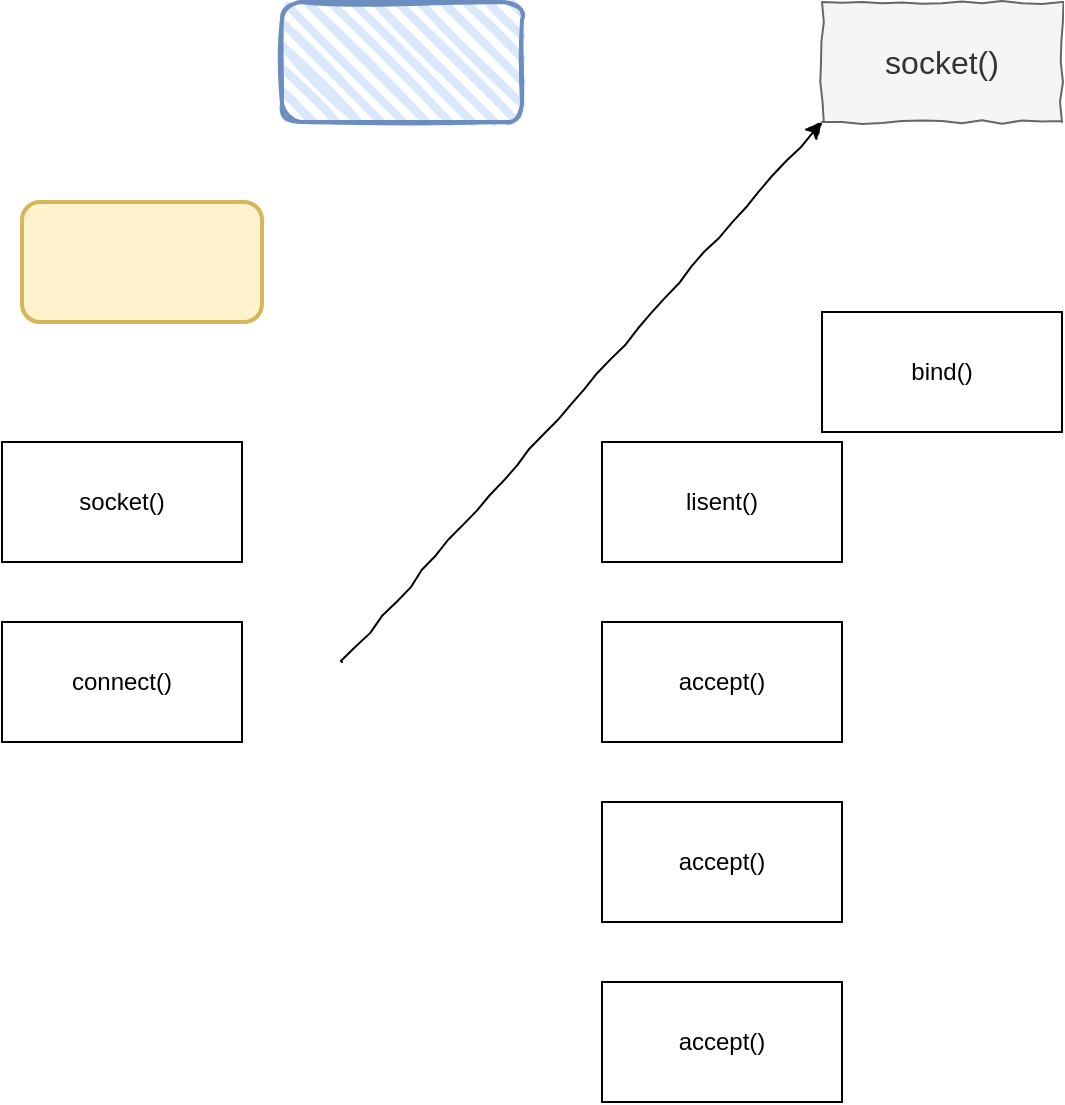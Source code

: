 <mxfile version="20.0.1" type="github">
  <diagram id="xab_-WxCl95ADfNcL_-K" name="Page-1">
    <mxGraphModel dx="1182" dy="732" grid="1" gridSize="10" guides="1" tooltips="1" connect="1" arrows="1" fold="1" page="1" pageScale="1" pageWidth="827" pageHeight="1169" math="0" shadow="0">
      <root>
        <mxCell id="0" />
        <mxCell id="1" parent="0" />
        <mxCell id="X01GNhUwHlDNzpuAlYnD-1" value="socket()" style="whiteSpace=wrap;html=1;fontSize=16;fillColor=#f5f5f5;strokeColor=#666666;fontColor=#333333;gradientColor=none;comic=1;" vertex="1" parent="1">
          <mxGeometry x="630" y="370" width="120" height="60" as="geometry" />
        </mxCell>
        <mxCell id="X01GNhUwHlDNzpuAlYnD-2" value="bind()" style="whiteSpace=wrap;html=1;" vertex="1" parent="1">
          <mxGeometry x="630" y="525" width="120" height="60" as="geometry" />
        </mxCell>
        <mxCell id="X01GNhUwHlDNzpuAlYnD-3" value="lisent()" style="whiteSpace=wrap;html=1;" vertex="1" parent="1">
          <mxGeometry x="520" y="590" width="120" height="60" as="geometry" />
        </mxCell>
        <mxCell id="X01GNhUwHlDNzpuAlYnD-4" value="accept()" style="whiteSpace=wrap;html=1;" vertex="1" parent="1">
          <mxGeometry x="520" y="680" width="120" height="60" as="geometry" />
        </mxCell>
        <mxCell id="X01GNhUwHlDNzpuAlYnD-5" value="accept()" style="whiteSpace=wrap;html=1;" vertex="1" parent="1">
          <mxGeometry x="520" y="770" width="120" height="60" as="geometry" />
        </mxCell>
        <mxCell id="X01GNhUwHlDNzpuAlYnD-6" value="accept()" style="whiteSpace=wrap;html=1;" vertex="1" parent="1">
          <mxGeometry x="520" y="860" width="120" height="60" as="geometry" />
        </mxCell>
        <mxCell id="X01GNhUwHlDNzpuAlYnD-7" value="connect()" style="whiteSpace=wrap;html=1;" vertex="1" parent="1">
          <mxGeometry x="220" y="680" width="120" height="60" as="geometry" />
        </mxCell>
        <mxCell id="X01GNhUwHlDNzpuAlYnD-8" value="socket()" style="whiteSpace=wrap;html=1;" vertex="1" parent="1">
          <mxGeometry x="220" y="590" width="120" height="60" as="geometry" />
        </mxCell>
        <mxCell id="X01GNhUwHlDNzpuAlYnD-9" value="" style="rounded=1;whiteSpace=wrap;html=1;strokeWidth=2;fillWeight=4;hachureGap=8;hachureAngle=45;fillColor=#fff2cc;fontSize=12;strokeColor=#d6b656;" vertex="1" parent="1">
          <mxGeometry x="230" y="470" width="120" height="60" as="geometry" />
        </mxCell>
        <mxCell id="X01GNhUwHlDNzpuAlYnD-12" value="" style="rounded=1;whiteSpace=wrap;html=1;strokeWidth=2;fillWeight=4;hachureGap=8;hachureAngle=45;fillColor=#dae8fc;fontSize=12;strokeColor=#6c8ebf;shadow=0;glass=0;sketch=1;fillStyle=hachure;" vertex="1" parent="1">
          <mxGeometry x="360" y="370" width="120" height="60" as="geometry" />
        </mxCell>
        <mxCell id="X01GNhUwHlDNzpuAlYnD-18" value="" style="endArrow=classic;html=1;rounded=1;fontSize=16;entryX=0;entryY=1;entryDx=0;entryDy=0;comic=1;" edge="1" parent="1" target="X01GNhUwHlDNzpuAlYnD-1">
          <mxGeometry width="50" height="50" relative="1" as="geometry">
            <mxPoint x="390" y="700" as="sourcePoint" />
            <mxPoint x="600" y="440" as="targetPoint" />
            <Array as="points" />
          </mxGeometry>
        </mxCell>
      </root>
    </mxGraphModel>
  </diagram>
</mxfile>
